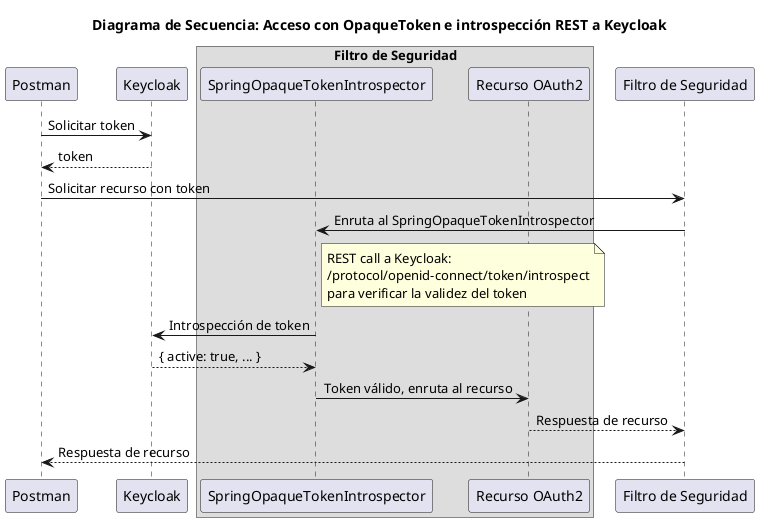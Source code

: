 @startuml
' Diagrama de Secuencia: Acceso con OpaqueToken e introspección REST a Keycloak
title Diagrama de Secuencia: Acceso con OpaqueToken e introspección REST a Keycloak

participant Postman
participant Keycloak

box "Aplicación Spring Boot 3"
  box "Filtro de Seguridad"
    participant Introspector as "SpringOpaqueTokenIntrospector"
    participant Resource      as "Recurso OAuth2"
  end box
end box

' Paso 1: Cliente solicita token a Keycloak
Postman -> Keycloak                          : Solicitar token
Keycloak --> Postman                         : token

' Paso 2: Cliente hace petición de recurso con el token
Postman -> "Filtro de Seguridad"            : Solicitar recurso con token

' Paso 3: Filtro enruta la petición al Introspector
"Filtro de Seguridad" -> Introspector     : Enruta al SpringOpaqueTokenIntrospector

' Paso 4: Introspector realiza llamada REST a Keycloak
note right of Introspector
  REST call a Keycloak:
  /protocol/openid-connect/token/introspect
  para verificar la validez del token
end note
Introspector -> Keycloak                    : Introspección de token
Keycloak --> Introspector                   : { active: true, ... }

' Paso 5: Introspector enruta al recurso protegido
Introspector -> Resource                     : Token válido, enruta al recurso

' Paso 6: Respuesta final al cliente
Resource --> "Filtro de Seguridad"        : Respuesta de recurso
"Filtro de Seguridad" --> Postman          : Respuesta de recurso
@enduml
